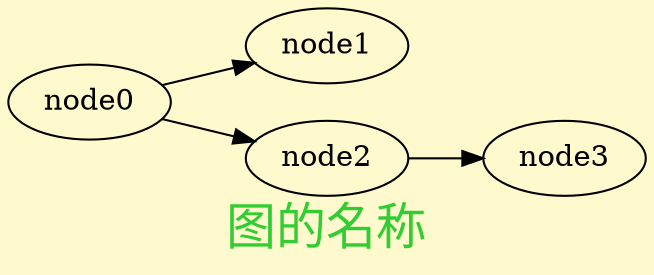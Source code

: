 digraph graph_intro {
	graph [bgcolor=lemonchiffon, fontsize=24, fontcolor=limegreen, rankdir=LR, fontname="Microsoft Yahei", label="图的名称"];

	node0 -> {node1, node2};
	node2 -> node3;
}